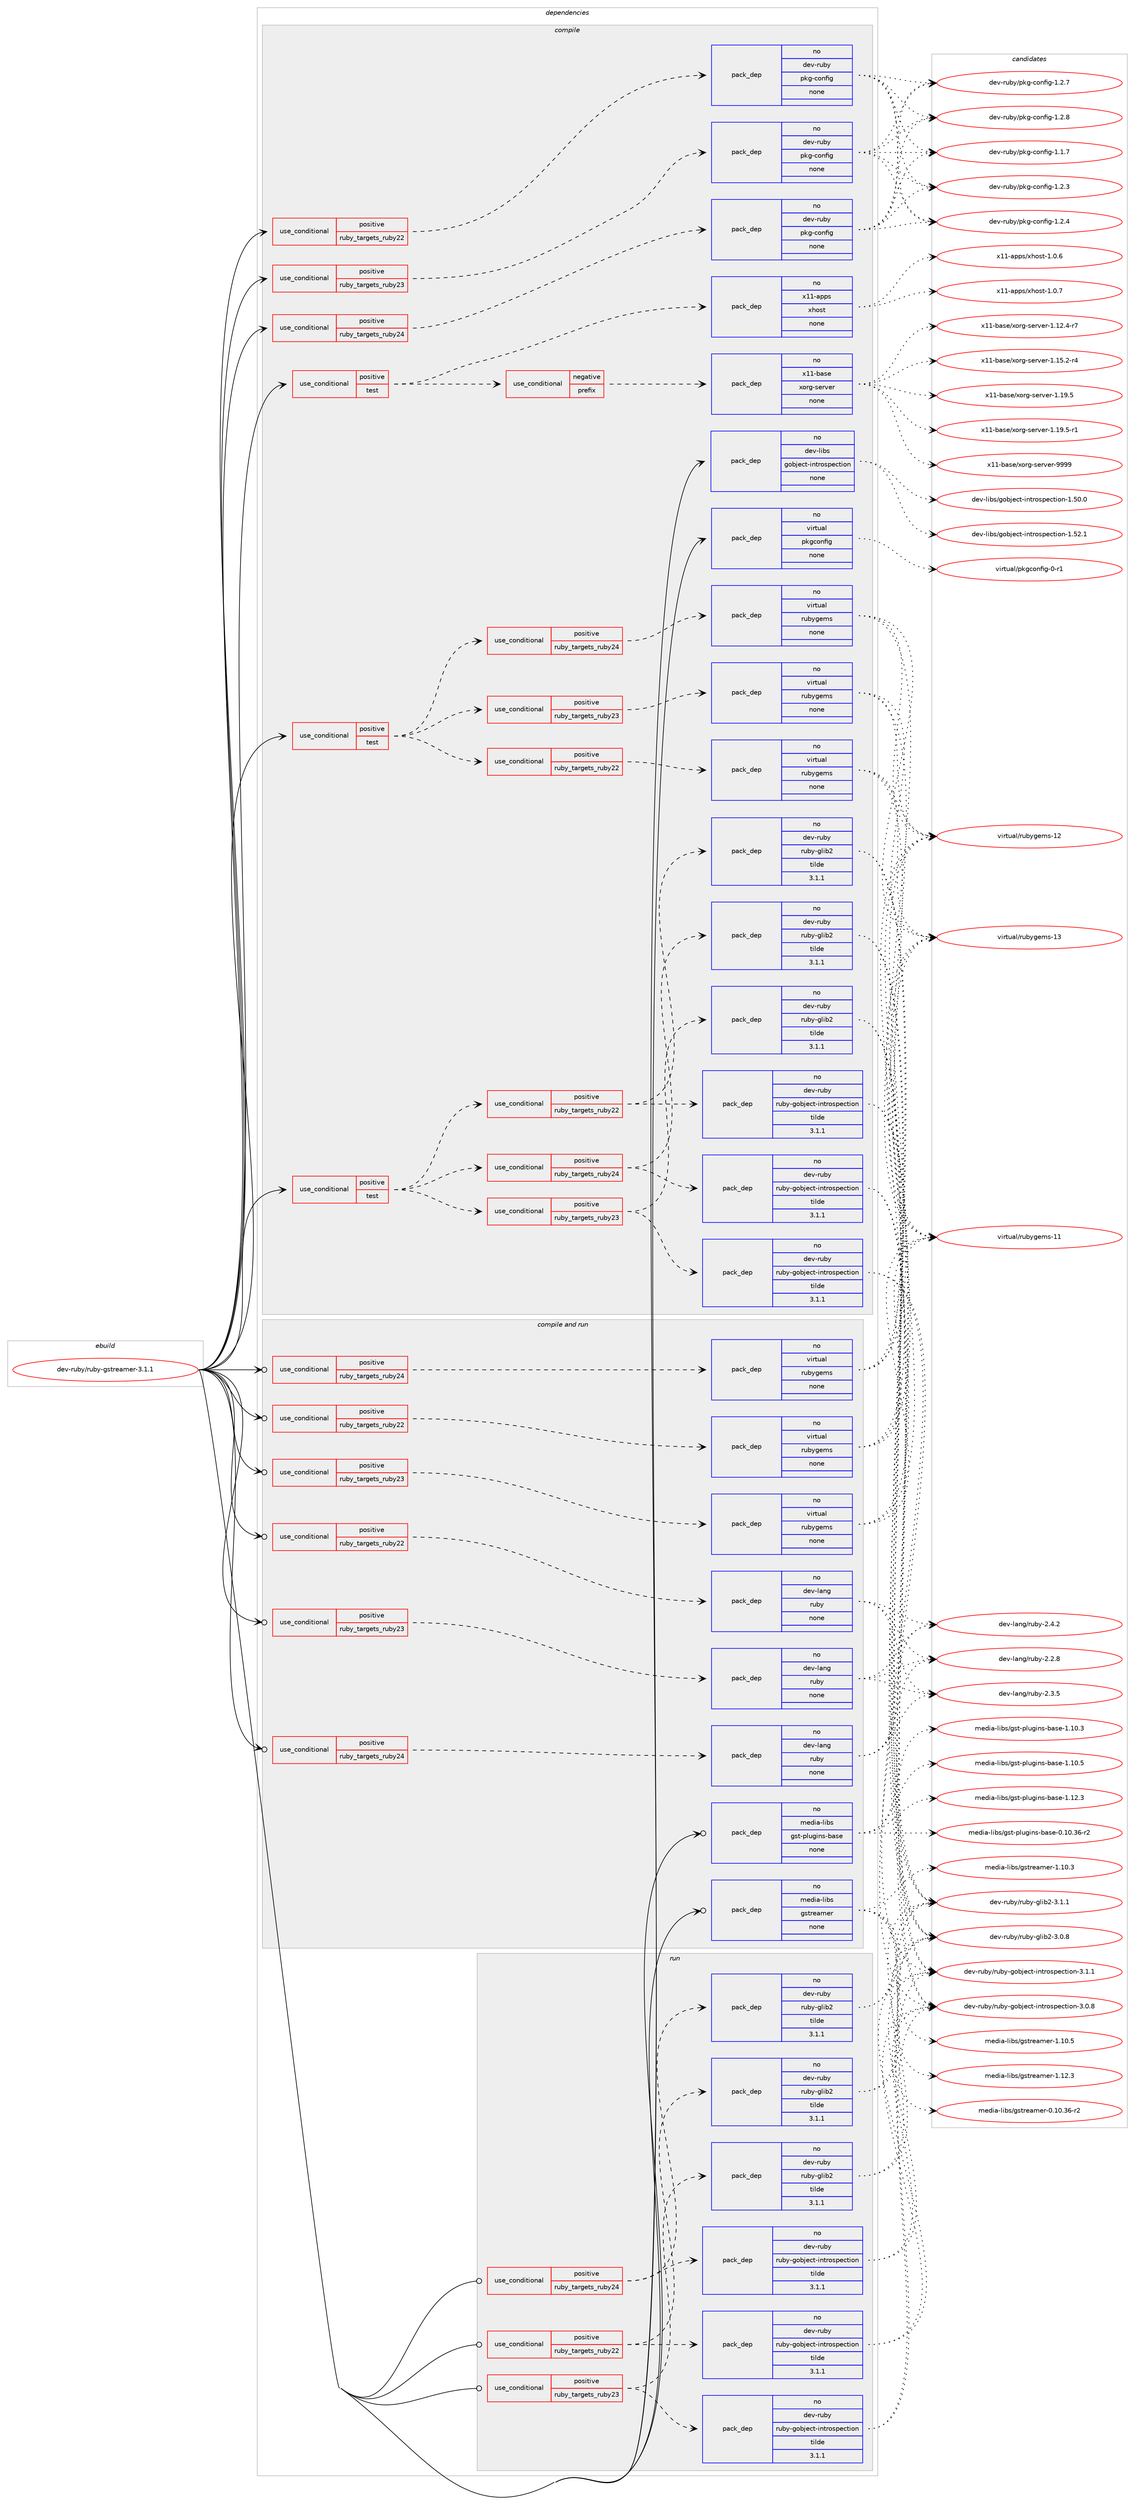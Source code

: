 digraph prolog {

# *************
# Graph options
# *************

newrank=true;
concentrate=true;
compound=true;
graph [rankdir=LR,fontname=Helvetica,fontsize=10,ranksep=1.5];#, ranksep=2.5, nodesep=0.2];
edge  [arrowhead=vee];
node  [fontname=Helvetica,fontsize=10];

# **********
# The ebuild
# **********

subgraph cluster_leftcol {
color=gray;
rank=same;
label=<<i>ebuild</i>>;
id [label="dev-ruby/ruby-gstreamer-3.1.1", color=red, width=4, href="../dev-ruby/ruby-gstreamer-3.1.1.svg"];
}

# ****************
# The dependencies
# ****************

subgraph cluster_midcol {
color=gray;
label=<<i>dependencies</i>>;
subgraph cluster_compile {
fillcolor="#eeeeee";
style=filled;
label=<<i>compile</i>>;
subgraph cond71084 {
dependency266885 [label=<<TABLE BORDER="0" CELLBORDER="1" CELLSPACING="0" CELLPADDING="4"><TR><TD ROWSPAN="3" CELLPADDING="10">use_conditional</TD></TR><TR><TD>positive</TD></TR><TR><TD>ruby_targets_ruby22</TD></TR></TABLE>>, shape=none, color=red];
subgraph pack191687 {
dependency266886 [label=<<TABLE BORDER="0" CELLBORDER="1" CELLSPACING="0" CELLPADDING="4" WIDTH="220"><TR><TD ROWSPAN="6" CELLPADDING="30">pack_dep</TD></TR><TR><TD WIDTH="110">no</TD></TR><TR><TD>dev-ruby</TD></TR><TR><TD>pkg-config</TD></TR><TR><TD>none</TD></TR><TR><TD></TD></TR></TABLE>>, shape=none, color=blue];
}
dependency266885:e -> dependency266886:w [weight=20,style="dashed",arrowhead="vee"];
}
id:e -> dependency266885:w [weight=20,style="solid",arrowhead="vee"];
subgraph cond71085 {
dependency266887 [label=<<TABLE BORDER="0" CELLBORDER="1" CELLSPACING="0" CELLPADDING="4"><TR><TD ROWSPAN="3" CELLPADDING="10">use_conditional</TD></TR><TR><TD>positive</TD></TR><TR><TD>ruby_targets_ruby23</TD></TR></TABLE>>, shape=none, color=red];
subgraph pack191688 {
dependency266888 [label=<<TABLE BORDER="0" CELLBORDER="1" CELLSPACING="0" CELLPADDING="4" WIDTH="220"><TR><TD ROWSPAN="6" CELLPADDING="30">pack_dep</TD></TR><TR><TD WIDTH="110">no</TD></TR><TR><TD>dev-ruby</TD></TR><TR><TD>pkg-config</TD></TR><TR><TD>none</TD></TR><TR><TD></TD></TR></TABLE>>, shape=none, color=blue];
}
dependency266887:e -> dependency266888:w [weight=20,style="dashed",arrowhead="vee"];
}
id:e -> dependency266887:w [weight=20,style="solid",arrowhead="vee"];
subgraph cond71086 {
dependency266889 [label=<<TABLE BORDER="0" CELLBORDER="1" CELLSPACING="0" CELLPADDING="4"><TR><TD ROWSPAN="3" CELLPADDING="10">use_conditional</TD></TR><TR><TD>positive</TD></TR><TR><TD>ruby_targets_ruby24</TD></TR></TABLE>>, shape=none, color=red];
subgraph pack191689 {
dependency266890 [label=<<TABLE BORDER="0" CELLBORDER="1" CELLSPACING="0" CELLPADDING="4" WIDTH="220"><TR><TD ROWSPAN="6" CELLPADDING="30">pack_dep</TD></TR><TR><TD WIDTH="110">no</TD></TR><TR><TD>dev-ruby</TD></TR><TR><TD>pkg-config</TD></TR><TR><TD>none</TD></TR><TR><TD></TD></TR></TABLE>>, shape=none, color=blue];
}
dependency266889:e -> dependency266890:w [weight=20,style="dashed",arrowhead="vee"];
}
id:e -> dependency266889:w [weight=20,style="solid",arrowhead="vee"];
subgraph cond71087 {
dependency266891 [label=<<TABLE BORDER="0" CELLBORDER="1" CELLSPACING="0" CELLPADDING="4"><TR><TD ROWSPAN="3" CELLPADDING="10">use_conditional</TD></TR><TR><TD>positive</TD></TR><TR><TD>test</TD></TR></TABLE>>, shape=none, color=red];
subgraph cond71088 {
dependency266892 [label=<<TABLE BORDER="0" CELLBORDER="1" CELLSPACING="0" CELLPADDING="4"><TR><TD ROWSPAN="3" CELLPADDING="10">use_conditional</TD></TR><TR><TD>negative</TD></TR><TR><TD>prefix</TD></TR></TABLE>>, shape=none, color=red];
subgraph pack191690 {
dependency266893 [label=<<TABLE BORDER="0" CELLBORDER="1" CELLSPACING="0" CELLPADDING="4" WIDTH="220"><TR><TD ROWSPAN="6" CELLPADDING="30">pack_dep</TD></TR><TR><TD WIDTH="110">no</TD></TR><TR><TD>x11-base</TD></TR><TR><TD>xorg-server</TD></TR><TR><TD>none</TD></TR><TR><TD></TD></TR></TABLE>>, shape=none, color=blue];
}
dependency266892:e -> dependency266893:w [weight=20,style="dashed",arrowhead="vee"];
}
dependency266891:e -> dependency266892:w [weight=20,style="dashed",arrowhead="vee"];
subgraph pack191691 {
dependency266894 [label=<<TABLE BORDER="0" CELLBORDER="1" CELLSPACING="0" CELLPADDING="4" WIDTH="220"><TR><TD ROWSPAN="6" CELLPADDING="30">pack_dep</TD></TR><TR><TD WIDTH="110">no</TD></TR><TR><TD>x11-apps</TD></TR><TR><TD>xhost</TD></TR><TR><TD>none</TD></TR><TR><TD></TD></TR></TABLE>>, shape=none, color=blue];
}
dependency266891:e -> dependency266894:w [weight=20,style="dashed",arrowhead="vee"];
}
id:e -> dependency266891:w [weight=20,style="solid",arrowhead="vee"];
subgraph cond71089 {
dependency266895 [label=<<TABLE BORDER="0" CELLBORDER="1" CELLSPACING="0" CELLPADDING="4"><TR><TD ROWSPAN="3" CELLPADDING="10">use_conditional</TD></TR><TR><TD>positive</TD></TR><TR><TD>test</TD></TR></TABLE>>, shape=none, color=red];
subgraph cond71090 {
dependency266896 [label=<<TABLE BORDER="0" CELLBORDER="1" CELLSPACING="0" CELLPADDING="4"><TR><TD ROWSPAN="3" CELLPADDING="10">use_conditional</TD></TR><TR><TD>positive</TD></TR><TR><TD>ruby_targets_ruby22</TD></TR></TABLE>>, shape=none, color=red];
subgraph pack191692 {
dependency266897 [label=<<TABLE BORDER="0" CELLBORDER="1" CELLSPACING="0" CELLPADDING="4" WIDTH="220"><TR><TD ROWSPAN="6" CELLPADDING="30">pack_dep</TD></TR><TR><TD WIDTH="110">no</TD></TR><TR><TD>dev-ruby</TD></TR><TR><TD>ruby-glib2</TD></TR><TR><TD>tilde</TD></TR><TR><TD>3.1.1</TD></TR></TABLE>>, shape=none, color=blue];
}
dependency266896:e -> dependency266897:w [weight=20,style="dashed",arrowhead="vee"];
subgraph pack191693 {
dependency266898 [label=<<TABLE BORDER="0" CELLBORDER="1" CELLSPACING="0" CELLPADDING="4" WIDTH="220"><TR><TD ROWSPAN="6" CELLPADDING="30">pack_dep</TD></TR><TR><TD WIDTH="110">no</TD></TR><TR><TD>dev-ruby</TD></TR><TR><TD>ruby-gobject-introspection</TD></TR><TR><TD>tilde</TD></TR><TR><TD>3.1.1</TD></TR></TABLE>>, shape=none, color=blue];
}
dependency266896:e -> dependency266898:w [weight=20,style="dashed",arrowhead="vee"];
}
dependency266895:e -> dependency266896:w [weight=20,style="dashed",arrowhead="vee"];
subgraph cond71091 {
dependency266899 [label=<<TABLE BORDER="0" CELLBORDER="1" CELLSPACING="0" CELLPADDING="4"><TR><TD ROWSPAN="3" CELLPADDING="10">use_conditional</TD></TR><TR><TD>positive</TD></TR><TR><TD>ruby_targets_ruby23</TD></TR></TABLE>>, shape=none, color=red];
subgraph pack191694 {
dependency266900 [label=<<TABLE BORDER="0" CELLBORDER="1" CELLSPACING="0" CELLPADDING="4" WIDTH="220"><TR><TD ROWSPAN="6" CELLPADDING="30">pack_dep</TD></TR><TR><TD WIDTH="110">no</TD></TR><TR><TD>dev-ruby</TD></TR><TR><TD>ruby-glib2</TD></TR><TR><TD>tilde</TD></TR><TR><TD>3.1.1</TD></TR></TABLE>>, shape=none, color=blue];
}
dependency266899:e -> dependency266900:w [weight=20,style="dashed",arrowhead="vee"];
subgraph pack191695 {
dependency266901 [label=<<TABLE BORDER="0" CELLBORDER="1" CELLSPACING="0" CELLPADDING="4" WIDTH="220"><TR><TD ROWSPAN="6" CELLPADDING="30">pack_dep</TD></TR><TR><TD WIDTH="110">no</TD></TR><TR><TD>dev-ruby</TD></TR><TR><TD>ruby-gobject-introspection</TD></TR><TR><TD>tilde</TD></TR><TR><TD>3.1.1</TD></TR></TABLE>>, shape=none, color=blue];
}
dependency266899:e -> dependency266901:w [weight=20,style="dashed",arrowhead="vee"];
}
dependency266895:e -> dependency266899:w [weight=20,style="dashed",arrowhead="vee"];
subgraph cond71092 {
dependency266902 [label=<<TABLE BORDER="0" CELLBORDER="1" CELLSPACING="0" CELLPADDING="4"><TR><TD ROWSPAN="3" CELLPADDING="10">use_conditional</TD></TR><TR><TD>positive</TD></TR><TR><TD>ruby_targets_ruby24</TD></TR></TABLE>>, shape=none, color=red];
subgraph pack191696 {
dependency266903 [label=<<TABLE BORDER="0" CELLBORDER="1" CELLSPACING="0" CELLPADDING="4" WIDTH="220"><TR><TD ROWSPAN="6" CELLPADDING="30">pack_dep</TD></TR><TR><TD WIDTH="110">no</TD></TR><TR><TD>dev-ruby</TD></TR><TR><TD>ruby-glib2</TD></TR><TR><TD>tilde</TD></TR><TR><TD>3.1.1</TD></TR></TABLE>>, shape=none, color=blue];
}
dependency266902:e -> dependency266903:w [weight=20,style="dashed",arrowhead="vee"];
subgraph pack191697 {
dependency266904 [label=<<TABLE BORDER="0" CELLBORDER="1" CELLSPACING="0" CELLPADDING="4" WIDTH="220"><TR><TD ROWSPAN="6" CELLPADDING="30">pack_dep</TD></TR><TR><TD WIDTH="110">no</TD></TR><TR><TD>dev-ruby</TD></TR><TR><TD>ruby-gobject-introspection</TD></TR><TR><TD>tilde</TD></TR><TR><TD>3.1.1</TD></TR></TABLE>>, shape=none, color=blue];
}
dependency266902:e -> dependency266904:w [weight=20,style="dashed",arrowhead="vee"];
}
dependency266895:e -> dependency266902:w [weight=20,style="dashed",arrowhead="vee"];
}
id:e -> dependency266895:w [weight=20,style="solid",arrowhead="vee"];
subgraph cond71093 {
dependency266905 [label=<<TABLE BORDER="0" CELLBORDER="1" CELLSPACING="0" CELLPADDING="4"><TR><TD ROWSPAN="3" CELLPADDING="10">use_conditional</TD></TR><TR><TD>positive</TD></TR><TR><TD>test</TD></TR></TABLE>>, shape=none, color=red];
subgraph cond71094 {
dependency266906 [label=<<TABLE BORDER="0" CELLBORDER="1" CELLSPACING="0" CELLPADDING="4"><TR><TD ROWSPAN="3" CELLPADDING="10">use_conditional</TD></TR><TR><TD>positive</TD></TR><TR><TD>ruby_targets_ruby22</TD></TR></TABLE>>, shape=none, color=red];
subgraph pack191698 {
dependency266907 [label=<<TABLE BORDER="0" CELLBORDER="1" CELLSPACING="0" CELLPADDING="4" WIDTH="220"><TR><TD ROWSPAN="6" CELLPADDING="30">pack_dep</TD></TR><TR><TD WIDTH="110">no</TD></TR><TR><TD>virtual</TD></TR><TR><TD>rubygems</TD></TR><TR><TD>none</TD></TR><TR><TD></TD></TR></TABLE>>, shape=none, color=blue];
}
dependency266906:e -> dependency266907:w [weight=20,style="dashed",arrowhead="vee"];
}
dependency266905:e -> dependency266906:w [weight=20,style="dashed",arrowhead="vee"];
subgraph cond71095 {
dependency266908 [label=<<TABLE BORDER="0" CELLBORDER="1" CELLSPACING="0" CELLPADDING="4"><TR><TD ROWSPAN="3" CELLPADDING="10">use_conditional</TD></TR><TR><TD>positive</TD></TR><TR><TD>ruby_targets_ruby23</TD></TR></TABLE>>, shape=none, color=red];
subgraph pack191699 {
dependency266909 [label=<<TABLE BORDER="0" CELLBORDER="1" CELLSPACING="0" CELLPADDING="4" WIDTH="220"><TR><TD ROWSPAN="6" CELLPADDING="30">pack_dep</TD></TR><TR><TD WIDTH="110">no</TD></TR><TR><TD>virtual</TD></TR><TR><TD>rubygems</TD></TR><TR><TD>none</TD></TR><TR><TD></TD></TR></TABLE>>, shape=none, color=blue];
}
dependency266908:e -> dependency266909:w [weight=20,style="dashed",arrowhead="vee"];
}
dependency266905:e -> dependency266908:w [weight=20,style="dashed",arrowhead="vee"];
subgraph cond71096 {
dependency266910 [label=<<TABLE BORDER="0" CELLBORDER="1" CELLSPACING="0" CELLPADDING="4"><TR><TD ROWSPAN="3" CELLPADDING="10">use_conditional</TD></TR><TR><TD>positive</TD></TR><TR><TD>ruby_targets_ruby24</TD></TR></TABLE>>, shape=none, color=red];
subgraph pack191700 {
dependency266911 [label=<<TABLE BORDER="0" CELLBORDER="1" CELLSPACING="0" CELLPADDING="4" WIDTH="220"><TR><TD ROWSPAN="6" CELLPADDING="30">pack_dep</TD></TR><TR><TD WIDTH="110">no</TD></TR><TR><TD>virtual</TD></TR><TR><TD>rubygems</TD></TR><TR><TD>none</TD></TR><TR><TD></TD></TR></TABLE>>, shape=none, color=blue];
}
dependency266910:e -> dependency266911:w [weight=20,style="dashed",arrowhead="vee"];
}
dependency266905:e -> dependency266910:w [weight=20,style="dashed",arrowhead="vee"];
}
id:e -> dependency266905:w [weight=20,style="solid",arrowhead="vee"];
subgraph pack191701 {
dependency266912 [label=<<TABLE BORDER="0" CELLBORDER="1" CELLSPACING="0" CELLPADDING="4" WIDTH="220"><TR><TD ROWSPAN="6" CELLPADDING="30">pack_dep</TD></TR><TR><TD WIDTH="110">no</TD></TR><TR><TD>dev-libs</TD></TR><TR><TD>gobject-introspection</TD></TR><TR><TD>none</TD></TR><TR><TD></TD></TR></TABLE>>, shape=none, color=blue];
}
id:e -> dependency266912:w [weight=20,style="solid",arrowhead="vee"];
subgraph pack191702 {
dependency266913 [label=<<TABLE BORDER="0" CELLBORDER="1" CELLSPACING="0" CELLPADDING="4" WIDTH="220"><TR><TD ROWSPAN="6" CELLPADDING="30">pack_dep</TD></TR><TR><TD WIDTH="110">no</TD></TR><TR><TD>virtual</TD></TR><TR><TD>pkgconfig</TD></TR><TR><TD>none</TD></TR><TR><TD></TD></TR></TABLE>>, shape=none, color=blue];
}
id:e -> dependency266913:w [weight=20,style="solid",arrowhead="vee"];
}
subgraph cluster_compileandrun {
fillcolor="#eeeeee";
style=filled;
label=<<i>compile and run</i>>;
subgraph cond71097 {
dependency266914 [label=<<TABLE BORDER="0" CELLBORDER="1" CELLSPACING="0" CELLPADDING="4"><TR><TD ROWSPAN="3" CELLPADDING="10">use_conditional</TD></TR><TR><TD>positive</TD></TR><TR><TD>ruby_targets_ruby22</TD></TR></TABLE>>, shape=none, color=red];
subgraph pack191703 {
dependency266915 [label=<<TABLE BORDER="0" CELLBORDER="1" CELLSPACING="0" CELLPADDING="4" WIDTH="220"><TR><TD ROWSPAN="6" CELLPADDING="30">pack_dep</TD></TR><TR><TD WIDTH="110">no</TD></TR><TR><TD>dev-lang</TD></TR><TR><TD>ruby</TD></TR><TR><TD>none</TD></TR><TR><TD></TD></TR></TABLE>>, shape=none, color=blue];
}
dependency266914:e -> dependency266915:w [weight=20,style="dashed",arrowhead="vee"];
}
id:e -> dependency266914:w [weight=20,style="solid",arrowhead="odotvee"];
subgraph cond71098 {
dependency266916 [label=<<TABLE BORDER="0" CELLBORDER="1" CELLSPACING="0" CELLPADDING="4"><TR><TD ROWSPAN="3" CELLPADDING="10">use_conditional</TD></TR><TR><TD>positive</TD></TR><TR><TD>ruby_targets_ruby22</TD></TR></TABLE>>, shape=none, color=red];
subgraph pack191704 {
dependency266917 [label=<<TABLE BORDER="0" CELLBORDER="1" CELLSPACING="0" CELLPADDING="4" WIDTH="220"><TR><TD ROWSPAN="6" CELLPADDING="30">pack_dep</TD></TR><TR><TD WIDTH="110">no</TD></TR><TR><TD>virtual</TD></TR><TR><TD>rubygems</TD></TR><TR><TD>none</TD></TR><TR><TD></TD></TR></TABLE>>, shape=none, color=blue];
}
dependency266916:e -> dependency266917:w [weight=20,style="dashed",arrowhead="vee"];
}
id:e -> dependency266916:w [weight=20,style="solid",arrowhead="odotvee"];
subgraph cond71099 {
dependency266918 [label=<<TABLE BORDER="0" CELLBORDER="1" CELLSPACING="0" CELLPADDING="4"><TR><TD ROWSPAN="3" CELLPADDING="10">use_conditional</TD></TR><TR><TD>positive</TD></TR><TR><TD>ruby_targets_ruby23</TD></TR></TABLE>>, shape=none, color=red];
subgraph pack191705 {
dependency266919 [label=<<TABLE BORDER="0" CELLBORDER="1" CELLSPACING="0" CELLPADDING="4" WIDTH="220"><TR><TD ROWSPAN="6" CELLPADDING="30">pack_dep</TD></TR><TR><TD WIDTH="110">no</TD></TR><TR><TD>dev-lang</TD></TR><TR><TD>ruby</TD></TR><TR><TD>none</TD></TR><TR><TD></TD></TR></TABLE>>, shape=none, color=blue];
}
dependency266918:e -> dependency266919:w [weight=20,style="dashed",arrowhead="vee"];
}
id:e -> dependency266918:w [weight=20,style="solid",arrowhead="odotvee"];
subgraph cond71100 {
dependency266920 [label=<<TABLE BORDER="0" CELLBORDER="1" CELLSPACING="0" CELLPADDING="4"><TR><TD ROWSPAN="3" CELLPADDING="10">use_conditional</TD></TR><TR><TD>positive</TD></TR><TR><TD>ruby_targets_ruby23</TD></TR></TABLE>>, shape=none, color=red];
subgraph pack191706 {
dependency266921 [label=<<TABLE BORDER="0" CELLBORDER="1" CELLSPACING="0" CELLPADDING="4" WIDTH="220"><TR><TD ROWSPAN="6" CELLPADDING="30">pack_dep</TD></TR><TR><TD WIDTH="110">no</TD></TR><TR><TD>virtual</TD></TR><TR><TD>rubygems</TD></TR><TR><TD>none</TD></TR><TR><TD></TD></TR></TABLE>>, shape=none, color=blue];
}
dependency266920:e -> dependency266921:w [weight=20,style="dashed",arrowhead="vee"];
}
id:e -> dependency266920:w [weight=20,style="solid",arrowhead="odotvee"];
subgraph cond71101 {
dependency266922 [label=<<TABLE BORDER="0" CELLBORDER="1" CELLSPACING="0" CELLPADDING="4"><TR><TD ROWSPAN="3" CELLPADDING="10">use_conditional</TD></TR><TR><TD>positive</TD></TR><TR><TD>ruby_targets_ruby24</TD></TR></TABLE>>, shape=none, color=red];
subgraph pack191707 {
dependency266923 [label=<<TABLE BORDER="0" CELLBORDER="1" CELLSPACING="0" CELLPADDING="4" WIDTH="220"><TR><TD ROWSPAN="6" CELLPADDING="30">pack_dep</TD></TR><TR><TD WIDTH="110">no</TD></TR><TR><TD>dev-lang</TD></TR><TR><TD>ruby</TD></TR><TR><TD>none</TD></TR><TR><TD></TD></TR></TABLE>>, shape=none, color=blue];
}
dependency266922:e -> dependency266923:w [weight=20,style="dashed",arrowhead="vee"];
}
id:e -> dependency266922:w [weight=20,style="solid",arrowhead="odotvee"];
subgraph cond71102 {
dependency266924 [label=<<TABLE BORDER="0" CELLBORDER="1" CELLSPACING="0" CELLPADDING="4"><TR><TD ROWSPAN="3" CELLPADDING="10">use_conditional</TD></TR><TR><TD>positive</TD></TR><TR><TD>ruby_targets_ruby24</TD></TR></TABLE>>, shape=none, color=red];
subgraph pack191708 {
dependency266925 [label=<<TABLE BORDER="0" CELLBORDER="1" CELLSPACING="0" CELLPADDING="4" WIDTH="220"><TR><TD ROWSPAN="6" CELLPADDING="30">pack_dep</TD></TR><TR><TD WIDTH="110">no</TD></TR><TR><TD>virtual</TD></TR><TR><TD>rubygems</TD></TR><TR><TD>none</TD></TR><TR><TD></TD></TR></TABLE>>, shape=none, color=blue];
}
dependency266924:e -> dependency266925:w [weight=20,style="dashed",arrowhead="vee"];
}
id:e -> dependency266924:w [weight=20,style="solid",arrowhead="odotvee"];
subgraph pack191709 {
dependency266926 [label=<<TABLE BORDER="0" CELLBORDER="1" CELLSPACING="0" CELLPADDING="4" WIDTH="220"><TR><TD ROWSPAN="6" CELLPADDING="30">pack_dep</TD></TR><TR><TD WIDTH="110">no</TD></TR><TR><TD>media-libs</TD></TR><TR><TD>gst-plugins-base</TD></TR><TR><TD>none</TD></TR><TR><TD></TD></TR></TABLE>>, shape=none, color=blue];
}
id:e -> dependency266926:w [weight=20,style="solid",arrowhead="odotvee"];
subgraph pack191710 {
dependency266927 [label=<<TABLE BORDER="0" CELLBORDER="1" CELLSPACING="0" CELLPADDING="4" WIDTH="220"><TR><TD ROWSPAN="6" CELLPADDING="30">pack_dep</TD></TR><TR><TD WIDTH="110">no</TD></TR><TR><TD>media-libs</TD></TR><TR><TD>gstreamer</TD></TR><TR><TD>none</TD></TR><TR><TD></TD></TR></TABLE>>, shape=none, color=blue];
}
id:e -> dependency266927:w [weight=20,style="solid",arrowhead="odotvee"];
}
subgraph cluster_run {
fillcolor="#eeeeee";
style=filled;
label=<<i>run</i>>;
subgraph cond71103 {
dependency266928 [label=<<TABLE BORDER="0" CELLBORDER="1" CELLSPACING="0" CELLPADDING="4"><TR><TD ROWSPAN="3" CELLPADDING="10">use_conditional</TD></TR><TR><TD>positive</TD></TR><TR><TD>ruby_targets_ruby22</TD></TR></TABLE>>, shape=none, color=red];
subgraph pack191711 {
dependency266929 [label=<<TABLE BORDER="0" CELLBORDER="1" CELLSPACING="0" CELLPADDING="4" WIDTH="220"><TR><TD ROWSPAN="6" CELLPADDING="30">pack_dep</TD></TR><TR><TD WIDTH="110">no</TD></TR><TR><TD>dev-ruby</TD></TR><TR><TD>ruby-glib2</TD></TR><TR><TD>tilde</TD></TR><TR><TD>3.1.1</TD></TR></TABLE>>, shape=none, color=blue];
}
dependency266928:e -> dependency266929:w [weight=20,style="dashed",arrowhead="vee"];
subgraph pack191712 {
dependency266930 [label=<<TABLE BORDER="0" CELLBORDER="1" CELLSPACING="0" CELLPADDING="4" WIDTH="220"><TR><TD ROWSPAN="6" CELLPADDING="30">pack_dep</TD></TR><TR><TD WIDTH="110">no</TD></TR><TR><TD>dev-ruby</TD></TR><TR><TD>ruby-gobject-introspection</TD></TR><TR><TD>tilde</TD></TR><TR><TD>3.1.1</TD></TR></TABLE>>, shape=none, color=blue];
}
dependency266928:e -> dependency266930:w [weight=20,style="dashed",arrowhead="vee"];
}
id:e -> dependency266928:w [weight=20,style="solid",arrowhead="odot"];
subgraph cond71104 {
dependency266931 [label=<<TABLE BORDER="0" CELLBORDER="1" CELLSPACING="0" CELLPADDING="4"><TR><TD ROWSPAN="3" CELLPADDING="10">use_conditional</TD></TR><TR><TD>positive</TD></TR><TR><TD>ruby_targets_ruby23</TD></TR></TABLE>>, shape=none, color=red];
subgraph pack191713 {
dependency266932 [label=<<TABLE BORDER="0" CELLBORDER="1" CELLSPACING="0" CELLPADDING="4" WIDTH="220"><TR><TD ROWSPAN="6" CELLPADDING="30">pack_dep</TD></TR><TR><TD WIDTH="110">no</TD></TR><TR><TD>dev-ruby</TD></TR><TR><TD>ruby-glib2</TD></TR><TR><TD>tilde</TD></TR><TR><TD>3.1.1</TD></TR></TABLE>>, shape=none, color=blue];
}
dependency266931:e -> dependency266932:w [weight=20,style="dashed",arrowhead="vee"];
subgraph pack191714 {
dependency266933 [label=<<TABLE BORDER="0" CELLBORDER="1" CELLSPACING="0" CELLPADDING="4" WIDTH="220"><TR><TD ROWSPAN="6" CELLPADDING="30">pack_dep</TD></TR><TR><TD WIDTH="110">no</TD></TR><TR><TD>dev-ruby</TD></TR><TR><TD>ruby-gobject-introspection</TD></TR><TR><TD>tilde</TD></TR><TR><TD>3.1.1</TD></TR></TABLE>>, shape=none, color=blue];
}
dependency266931:e -> dependency266933:w [weight=20,style="dashed",arrowhead="vee"];
}
id:e -> dependency266931:w [weight=20,style="solid",arrowhead="odot"];
subgraph cond71105 {
dependency266934 [label=<<TABLE BORDER="0" CELLBORDER="1" CELLSPACING="0" CELLPADDING="4"><TR><TD ROWSPAN="3" CELLPADDING="10">use_conditional</TD></TR><TR><TD>positive</TD></TR><TR><TD>ruby_targets_ruby24</TD></TR></TABLE>>, shape=none, color=red];
subgraph pack191715 {
dependency266935 [label=<<TABLE BORDER="0" CELLBORDER="1" CELLSPACING="0" CELLPADDING="4" WIDTH="220"><TR><TD ROWSPAN="6" CELLPADDING="30">pack_dep</TD></TR><TR><TD WIDTH="110">no</TD></TR><TR><TD>dev-ruby</TD></TR><TR><TD>ruby-glib2</TD></TR><TR><TD>tilde</TD></TR><TR><TD>3.1.1</TD></TR></TABLE>>, shape=none, color=blue];
}
dependency266934:e -> dependency266935:w [weight=20,style="dashed",arrowhead="vee"];
subgraph pack191716 {
dependency266936 [label=<<TABLE BORDER="0" CELLBORDER="1" CELLSPACING="0" CELLPADDING="4" WIDTH="220"><TR><TD ROWSPAN="6" CELLPADDING="30">pack_dep</TD></TR><TR><TD WIDTH="110">no</TD></TR><TR><TD>dev-ruby</TD></TR><TR><TD>ruby-gobject-introspection</TD></TR><TR><TD>tilde</TD></TR><TR><TD>3.1.1</TD></TR></TABLE>>, shape=none, color=blue];
}
dependency266934:e -> dependency266936:w [weight=20,style="dashed",arrowhead="vee"];
}
id:e -> dependency266934:w [weight=20,style="solid",arrowhead="odot"];
}
}

# **************
# The candidates
# **************

subgraph cluster_choices {
rank=same;
color=gray;
label=<<i>candidates</i>>;

subgraph choice191687 {
color=black;
nodesep=1;
choice1001011184511411798121471121071034599111110102105103454946494655 [label="dev-ruby/pkg-config-1.1.7", color=red, width=4,href="../dev-ruby/pkg-config-1.1.7.svg"];
choice1001011184511411798121471121071034599111110102105103454946504651 [label="dev-ruby/pkg-config-1.2.3", color=red, width=4,href="../dev-ruby/pkg-config-1.2.3.svg"];
choice1001011184511411798121471121071034599111110102105103454946504652 [label="dev-ruby/pkg-config-1.2.4", color=red, width=4,href="../dev-ruby/pkg-config-1.2.4.svg"];
choice1001011184511411798121471121071034599111110102105103454946504655 [label="dev-ruby/pkg-config-1.2.7", color=red, width=4,href="../dev-ruby/pkg-config-1.2.7.svg"];
choice1001011184511411798121471121071034599111110102105103454946504656 [label="dev-ruby/pkg-config-1.2.8", color=red, width=4,href="../dev-ruby/pkg-config-1.2.8.svg"];
dependency266886:e -> choice1001011184511411798121471121071034599111110102105103454946494655:w [style=dotted,weight="100"];
dependency266886:e -> choice1001011184511411798121471121071034599111110102105103454946504651:w [style=dotted,weight="100"];
dependency266886:e -> choice1001011184511411798121471121071034599111110102105103454946504652:w [style=dotted,weight="100"];
dependency266886:e -> choice1001011184511411798121471121071034599111110102105103454946504655:w [style=dotted,weight="100"];
dependency266886:e -> choice1001011184511411798121471121071034599111110102105103454946504656:w [style=dotted,weight="100"];
}
subgraph choice191688 {
color=black;
nodesep=1;
choice1001011184511411798121471121071034599111110102105103454946494655 [label="dev-ruby/pkg-config-1.1.7", color=red, width=4,href="../dev-ruby/pkg-config-1.1.7.svg"];
choice1001011184511411798121471121071034599111110102105103454946504651 [label="dev-ruby/pkg-config-1.2.3", color=red, width=4,href="../dev-ruby/pkg-config-1.2.3.svg"];
choice1001011184511411798121471121071034599111110102105103454946504652 [label="dev-ruby/pkg-config-1.2.4", color=red, width=4,href="../dev-ruby/pkg-config-1.2.4.svg"];
choice1001011184511411798121471121071034599111110102105103454946504655 [label="dev-ruby/pkg-config-1.2.7", color=red, width=4,href="../dev-ruby/pkg-config-1.2.7.svg"];
choice1001011184511411798121471121071034599111110102105103454946504656 [label="dev-ruby/pkg-config-1.2.8", color=red, width=4,href="../dev-ruby/pkg-config-1.2.8.svg"];
dependency266888:e -> choice1001011184511411798121471121071034599111110102105103454946494655:w [style=dotted,weight="100"];
dependency266888:e -> choice1001011184511411798121471121071034599111110102105103454946504651:w [style=dotted,weight="100"];
dependency266888:e -> choice1001011184511411798121471121071034599111110102105103454946504652:w [style=dotted,weight="100"];
dependency266888:e -> choice1001011184511411798121471121071034599111110102105103454946504655:w [style=dotted,weight="100"];
dependency266888:e -> choice1001011184511411798121471121071034599111110102105103454946504656:w [style=dotted,weight="100"];
}
subgraph choice191689 {
color=black;
nodesep=1;
choice1001011184511411798121471121071034599111110102105103454946494655 [label="dev-ruby/pkg-config-1.1.7", color=red, width=4,href="../dev-ruby/pkg-config-1.1.7.svg"];
choice1001011184511411798121471121071034599111110102105103454946504651 [label="dev-ruby/pkg-config-1.2.3", color=red, width=4,href="../dev-ruby/pkg-config-1.2.3.svg"];
choice1001011184511411798121471121071034599111110102105103454946504652 [label="dev-ruby/pkg-config-1.2.4", color=red, width=4,href="../dev-ruby/pkg-config-1.2.4.svg"];
choice1001011184511411798121471121071034599111110102105103454946504655 [label="dev-ruby/pkg-config-1.2.7", color=red, width=4,href="../dev-ruby/pkg-config-1.2.7.svg"];
choice1001011184511411798121471121071034599111110102105103454946504656 [label="dev-ruby/pkg-config-1.2.8", color=red, width=4,href="../dev-ruby/pkg-config-1.2.8.svg"];
dependency266890:e -> choice1001011184511411798121471121071034599111110102105103454946494655:w [style=dotted,weight="100"];
dependency266890:e -> choice1001011184511411798121471121071034599111110102105103454946504651:w [style=dotted,weight="100"];
dependency266890:e -> choice1001011184511411798121471121071034599111110102105103454946504652:w [style=dotted,weight="100"];
dependency266890:e -> choice1001011184511411798121471121071034599111110102105103454946504655:w [style=dotted,weight="100"];
dependency266890:e -> choice1001011184511411798121471121071034599111110102105103454946504656:w [style=dotted,weight="100"];
}
subgraph choice191690 {
color=black;
nodesep=1;
choice12049494598971151014712011111410345115101114118101114454946495046524511455 [label="x11-base/xorg-server-1.12.4-r7", color=red, width=4,href="../x11-base/xorg-server-1.12.4-r7.svg"];
choice12049494598971151014712011111410345115101114118101114454946495346504511452 [label="x11-base/xorg-server-1.15.2-r4", color=red, width=4,href="../x11-base/xorg-server-1.15.2-r4.svg"];
choice1204949459897115101471201111141034511510111411810111445494649574653 [label="x11-base/xorg-server-1.19.5", color=red, width=4,href="../x11-base/xorg-server-1.19.5.svg"];
choice12049494598971151014712011111410345115101114118101114454946495746534511449 [label="x11-base/xorg-server-1.19.5-r1", color=red, width=4,href="../x11-base/xorg-server-1.19.5-r1.svg"];
choice120494945989711510147120111114103451151011141181011144557575757 [label="x11-base/xorg-server-9999", color=red, width=4,href="../x11-base/xorg-server-9999.svg"];
dependency266893:e -> choice12049494598971151014712011111410345115101114118101114454946495046524511455:w [style=dotted,weight="100"];
dependency266893:e -> choice12049494598971151014712011111410345115101114118101114454946495346504511452:w [style=dotted,weight="100"];
dependency266893:e -> choice1204949459897115101471201111141034511510111411810111445494649574653:w [style=dotted,weight="100"];
dependency266893:e -> choice12049494598971151014712011111410345115101114118101114454946495746534511449:w [style=dotted,weight="100"];
dependency266893:e -> choice120494945989711510147120111114103451151011141181011144557575757:w [style=dotted,weight="100"];
}
subgraph choice191691 {
color=black;
nodesep=1;
choice1204949459711211211547120104111115116454946484654 [label="x11-apps/xhost-1.0.6", color=red, width=4,href="../x11-apps/xhost-1.0.6.svg"];
choice1204949459711211211547120104111115116454946484655 [label="x11-apps/xhost-1.0.7", color=red, width=4,href="../x11-apps/xhost-1.0.7.svg"];
dependency266894:e -> choice1204949459711211211547120104111115116454946484654:w [style=dotted,weight="100"];
dependency266894:e -> choice1204949459711211211547120104111115116454946484655:w [style=dotted,weight="100"];
}
subgraph choice191692 {
color=black;
nodesep=1;
choice10010111845114117981214711411798121451031081059850455146484656 [label="dev-ruby/ruby-glib2-3.0.8", color=red, width=4,href="../dev-ruby/ruby-glib2-3.0.8.svg"];
choice10010111845114117981214711411798121451031081059850455146494649 [label="dev-ruby/ruby-glib2-3.1.1", color=red, width=4,href="../dev-ruby/ruby-glib2-3.1.1.svg"];
dependency266897:e -> choice10010111845114117981214711411798121451031081059850455146484656:w [style=dotted,weight="100"];
dependency266897:e -> choice10010111845114117981214711411798121451031081059850455146494649:w [style=dotted,weight="100"];
}
subgraph choice191693 {
color=black;
nodesep=1;
choice100101118451141179812147114117981214510311198106101991164510511011611411111511210199116105111110455146484656 [label="dev-ruby/ruby-gobject-introspection-3.0.8", color=red, width=4,href="../dev-ruby/ruby-gobject-introspection-3.0.8.svg"];
choice100101118451141179812147114117981214510311198106101991164510511011611411111511210199116105111110455146494649 [label="dev-ruby/ruby-gobject-introspection-3.1.1", color=red, width=4,href="../dev-ruby/ruby-gobject-introspection-3.1.1.svg"];
dependency266898:e -> choice100101118451141179812147114117981214510311198106101991164510511011611411111511210199116105111110455146484656:w [style=dotted,weight="100"];
dependency266898:e -> choice100101118451141179812147114117981214510311198106101991164510511011611411111511210199116105111110455146494649:w [style=dotted,weight="100"];
}
subgraph choice191694 {
color=black;
nodesep=1;
choice10010111845114117981214711411798121451031081059850455146484656 [label="dev-ruby/ruby-glib2-3.0.8", color=red, width=4,href="../dev-ruby/ruby-glib2-3.0.8.svg"];
choice10010111845114117981214711411798121451031081059850455146494649 [label="dev-ruby/ruby-glib2-3.1.1", color=red, width=4,href="../dev-ruby/ruby-glib2-3.1.1.svg"];
dependency266900:e -> choice10010111845114117981214711411798121451031081059850455146484656:w [style=dotted,weight="100"];
dependency266900:e -> choice10010111845114117981214711411798121451031081059850455146494649:w [style=dotted,weight="100"];
}
subgraph choice191695 {
color=black;
nodesep=1;
choice100101118451141179812147114117981214510311198106101991164510511011611411111511210199116105111110455146484656 [label="dev-ruby/ruby-gobject-introspection-3.0.8", color=red, width=4,href="../dev-ruby/ruby-gobject-introspection-3.0.8.svg"];
choice100101118451141179812147114117981214510311198106101991164510511011611411111511210199116105111110455146494649 [label="dev-ruby/ruby-gobject-introspection-3.1.1", color=red, width=4,href="../dev-ruby/ruby-gobject-introspection-3.1.1.svg"];
dependency266901:e -> choice100101118451141179812147114117981214510311198106101991164510511011611411111511210199116105111110455146484656:w [style=dotted,weight="100"];
dependency266901:e -> choice100101118451141179812147114117981214510311198106101991164510511011611411111511210199116105111110455146494649:w [style=dotted,weight="100"];
}
subgraph choice191696 {
color=black;
nodesep=1;
choice10010111845114117981214711411798121451031081059850455146484656 [label="dev-ruby/ruby-glib2-3.0.8", color=red, width=4,href="../dev-ruby/ruby-glib2-3.0.8.svg"];
choice10010111845114117981214711411798121451031081059850455146494649 [label="dev-ruby/ruby-glib2-3.1.1", color=red, width=4,href="../dev-ruby/ruby-glib2-3.1.1.svg"];
dependency266903:e -> choice10010111845114117981214711411798121451031081059850455146484656:w [style=dotted,weight="100"];
dependency266903:e -> choice10010111845114117981214711411798121451031081059850455146494649:w [style=dotted,weight="100"];
}
subgraph choice191697 {
color=black;
nodesep=1;
choice100101118451141179812147114117981214510311198106101991164510511011611411111511210199116105111110455146484656 [label="dev-ruby/ruby-gobject-introspection-3.0.8", color=red, width=4,href="../dev-ruby/ruby-gobject-introspection-3.0.8.svg"];
choice100101118451141179812147114117981214510311198106101991164510511011611411111511210199116105111110455146494649 [label="dev-ruby/ruby-gobject-introspection-3.1.1", color=red, width=4,href="../dev-ruby/ruby-gobject-introspection-3.1.1.svg"];
dependency266904:e -> choice100101118451141179812147114117981214510311198106101991164510511011611411111511210199116105111110455146484656:w [style=dotted,weight="100"];
dependency266904:e -> choice100101118451141179812147114117981214510311198106101991164510511011611411111511210199116105111110455146494649:w [style=dotted,weight="100"];
}
subgraph choice191698 {
color=black;
nodesep=1;
choice118105114116117971084711411798121103101109115454949 [label="virtual/rubygems-11", color=red, width=4,href="../virtual/rubygems-11.svg"];
choice118105114116117971084711411798121103101109115454950 [label="virtual/rubygems-12", color=red, width=4,href="../virtual/rubygems-12.svg"];
choice118105114116117971084711411798121103101109115454951 [label="virtual/rubygems-13", color=red, width=4,href="../virtual/rubygems-13.svg"];
dependency266907:e -> choice118105114116117971084711411798121103101109115454949:w [style=dotted,weight="100"];
dependency266907:e -> choice118105114116117971084711411798121103101109115454950:w [style=dotted,weight="100"];
dependency266907:e -> choice118105114116117971084711411798121103101109115454951:w [style=dotted,weight="100"];
}
subgraph choice191699 {
color=black;
nodesep=1;
choice118105114116117971084711411798121103101109115454949 [label="virtual/rubygems-11", color=red, width=4,href="../virtual/rubygems-11.svg"];
choice118105114116117971084711411798121103101109115454950 [label="virtual/rubygems-12", color=red, width=4,href="../virtual/rubygems-12.svg"];
choice118105114116117971084711411798121103101109115454951 [label="virtual/rubygems-13", color=red, width=4,href="../virtual/rubygems-13.svg"];
dependency266909:e -> choice118105114116117971084711411798121103101109115454949:w [style=dotted,weight="100"];
dependency266909:e -> choice118105114116117971084711411798121103101109115454950:w [style=dotted,weight="100"];
dependency266909:e -> choice118105114116117971084711411798121103101109115454951:w [style=dotted,weight="100"];
}
subgraph choice191700 {
color=black;
nodesep=1;
choice118105114116117971084711411798121103101109115454949 [label="virtual/rubygems-11", color=red, width=4,href="../virtual/rubygems-11.svg"];
choice118105114116117971084711411798121103101109115454950 [label="virtual/rubygems-12", color=red, width=4,href="../virtual/rubygems-12.svg"];
choice118105114116117971084711411798121103101109115454951 [label="virtual/rubygems-13", color=red, width=4,href="../virtual/rubygems-13.svg"];
dependency266911:e -> choice118105114116117971084711411798121103101109115454949:w [style=dotted,weight="100"];
dependency266911:e -> choice118105114116117971084711411798121103101109115454950:w [style=dotted,weight="100"];
dependency266911:e -> choice118105114116117971084711411798121103101109115454951:w [style=dotted,weight="100"];
}
subgraph choice191701 {
color=black;
nodesep=1;
choice1001011184510810598115471031119810610199116451051101161141111151121019911610511111045494653484648 [label="dev-libs/gobject-introspection-1.50.0", color=red, width=4,href="../dev-libs/gobject-introspection-1.50.0.svg"];
choice1001011184510810598115471031119810610199116451051101161141111151121019911610511111045494653504649 [label="dev-libs/gobject-introspection-1.52.1", color=red, width=4,href="../dev-libs/gobject-introspection-1.52.1.svg"];
dependency266912:e -> choice1001011184510810598115471031119810610199116451051101161141111151121019911610511111045494653484648:w [style=dotted,weight="100"];
dependency266912:e -> choice1001011184510810598115471031119810610199116451051101161141111151121019911610511111045494653504649:w [style=dotted,weight="100"];
}
subgraph choice191702 {
color=black;
nodesep=1;
choice11810511411611797108471121071039911111010210510345484511449 [label="virtual/pkgconfig-0-r1", color=red, width=4,href="../virtual/pkgconfig-0-r1.svg"];
dependency266913:e -> choice11810511411611797108471121071039911111010210510345484511449:w [style=dotted,weight="100"];
}
subgraph choice191703 {
color=black;
nodesep=1;
choice10010111845108971101034711411798121455046504656 [label="dev-lang/ruby-2.2.8", color=red, width=4,href="../dev-lang/ruby-2.2.8.svg"];
choice10010111845108971101034711411798121455046514653 [label="dev-lang/ruby-2.3.5", color=red, width=4,href="../dev-lang/ruby-2.3.5.svg"];
choice10010111845108971101034711411798121455046524650 [label="dev-lang/ruby-2.4.2", color=red, width=4,href="../dev-lang/ruby-2.4.2.svg"];
dependency266915:e -> choice10010111845108971101034711411798121455046504656:w [style=dotted,weight="100"];
dependency266915:e -> choice10010111845108971101034711411798121455046514653:w [style=dotted,weight="100"];
dependency266915:e -> choice10010111845108971101034711411798121455046524650:w [style=dotted,weight="100"];
}
subgraph choice191704 {
color=black;
nodesep=1;
choice118105114116117971084711411798121103101109115454949 [label="virtual/rubygems-11", color=red, width=4,href="../virtual/rubygems-11.svg"];
choice118105114116117971084711411798121103101109115454950 [label="virtual/rubygems-12", color=red, width=4,href="../virtual/rubygems-12.svg"];
choice118105114116117971084711411798121103101109115454951 [label="virtual/rubygems-13", color=red, width=4,href="../virtual/rubygems-13.svg"];
dependency266917:e -> choice118105114116117971084711411798121103101109115454949:w [style=dotted,weight="100"];
dependency266917:e -> choice118105114116117971084711411798121103101109115454950:w [style=dotted,weight="100"];
dependency266917:e -> choice118105114116117971084711411798121103101109115454951:w [style=dotted,weight="100"];
}
subgraph choice191705 {
color=black;
nodesep=1;
choice10010111845108971101034711411798121455046504656 [label="dev-lang/ruby-2.2.8", color=red, width=4,href="../dev-lang/ruby-2.2.8.svg"];
choice10010111845108971101034711411798121455046514653 [label="dev-lang/ruby-2.3.5", color=red, width=4,href="../dev-lang/ruby-2.3.5.svg"];
choice10010111845108971101034711411798121455046524650 [label="dev-lang/ruby-2.4.2", color=red, width=4,href="../dev-lang/ruby-2.4.2.svg"];
dependency266919:e -> choice10010111845108971101034711411798121455046504656:w [style=dotted,weight="100"];
dependency266919:e -> choice10010111845108971101034711411798121455046514653:w [style=dotted,weight="100"];
dependency266919:e -> choice10010111845108971101034711411798121455046524650:w [style=dotted,weight="100"];
}
subgraph choice191706 {
color=black;
nodesep=1;
choice118105114116117971084711411798121103101109115454949 [label="virtual/rubygems-11", color=red, width=4,href="../virtual/rubygems-11.svg"];
choice118105114116117971084711411798121103101109115454950 [label="virtual/rubygems-12", color=red, width=4,href="../virtual/rubygems-12.svg"];
choice118105114116117971084711411798121103101109115454951 [label="virtual/rubygems-13", color=red, width=4,href="../virtual/rubygems-13.svg"];
dependency266921:e -> choice118105114116117971084711411798121103101109115454949:w [style=dotted,weight="100"];
dependency266921:e -> choice118105114116117971084711411798121103101109115454950:w [style=dotted,weight="100"];
dependency266921:e -> choice118105114116117971084711411798121103101109115454951:w [style=dotted,weight="100"];
}
subgraph choice191707 {
color=black;
nodesep=1;
choice10010111845108971101034711411798121455046504656 [label="dev-lang/ruby-2.2.8", color=red, width=4,href="../dev-lang/ruby-2.2.8.svg"];
choice10010111845108971101034711411798121455046514653 [label="dev-lang/ruby-2.3.5", color=red, width=4,href="../dev-lang/ruby-2.3.5.svg"];
choice10010111845108971101034711411798121455046524650 [label="dev-lang/ruby-2.4.2", color=red, width=4,href="../dev-lang/ruby-2.4.2.svg"];
dependency266923:e -> choice10010111845108971101034711411798121455046504656:w [style=dotted,weight="100"];
dependency266923:e -> choice10010111845108971101034711411798121455046514653:w [style=dotted,weight="100"];
dependency266923:e -> choice10010111845108971101034711411798121455046524650:w [style=dotted,weight="100"];
}
subgraph choice191708 {
color=black;
nodesep=1;
choice118105114116117971084711411798121103101109115454949 [label="virtual/rubygems-11", color=red, width=4,href="../virtual/rubygems-11.svg"];
choice118105114116117971084711411798121103101109115454950 [label="virtual/rubygems-12", color=red, width=4,href="../virtual/rubygems-12.svg"];
choice118105114116117971084711411798121103101109115454951 [label="virtual/rubygems-13", color=red, width=4,href="../virtual/rubygems-13.svg"];
dependency266925:e -> choice118105114116117971084711411798121103101109115454949:w [style=dotted,weight="100"];
dependency266925:e -> choice118105114116117971084711411798121103101109115454950:w [style=dotted,weight="100"];
dependency266925:e -> choice118105114116117971084711411798121103101109115454951:w [style=dotted,weight="100"];
}
subgraph choice191709 {
color=black;
nodesep=1;
choice109101100105974510810598115471031151164511210811710310511011545989711510145484649484651544511450 [label="media-libs/gst-plugins-base-0.10.36-r2", color=red, width=4,href="../media-libs/gst-plugins-base-0.10.36-r2.svg"];
choice109101100105974510810598115471031151164511210811710310511011545989711510145494649484651 [label="media-libs/gst-plugins-base-1.10.3", color=red, width=4,href="../media-libs/gst-plugins-base-1.10.3.svg"];
choice109101100105974510810598115471031151164511210811710310511011545989711510145494649484653 [label="media-libs/gst-plugins-base-1.10.5", color=red, width=4,href="../media-libs/gst-plugins-base-1.10.5.svg"];
choice109101100105974510810598115471031151164511210811710310511011545989711510145494649504651 [label="media-libs/gst-plugins-base-1.12.3", color=red, width=4,href="../media-libs/gst-plugins-base-1.12.3.svg"];
dependency266926:e -> choice109101100105974510810598115471031151164511210811710310511011545989711510145484649484651544511450:w [style=dotted,weight="100"];
dependency266926:e -> choice109101100105974510810598115471031151164511210811710310511011545989711510145494649484651:w [style=dotted,weight="100"];
dependency266926:e -> choice109101100105974510810598115471031151164511210811710310511011545989711510145494649484653:w [style=dotted,weight="100"];
dependency266926:e -> choice109101100105974510810598115471031151164511210811710310511011545989711510145494649504651:w [style=dotted,weight="100"];
}
subgraph choice191710 {
color=black;
nodesep=1;
choice109101100105974510810598115471031151161141019710910111445484649484651544511450 [label="media-libs/gstreamer-0.10.36-r2", color=red, width=4,href="../media-libs/gstreamer-0.10.36-r2.svg"];
choice109101100105974510810598115471031151161141019710910111445494649484651 [label="media-libs/gstreamer-1.10.3", color=red, width=4,href="../media-libs/gstreamer-1.10.3.svg"];
choice109101100105974510810598115471031151161141019710910111445494649484653 [label="media-libs/gstreamer-1.10.5", color=red, width=4,href="../media-libs/gstreamer-1.10.5.svg"];
choice109101100105974510810598115471031151161141019710910111445494649504651 [label="media-libs/gstreamer-1.12.3", color=red, width=4,href="../media-libs/gstreamer-1.12.3.svg"];
dependency266927:e -> choice109101100105974510810598115471031151161141019710910111445484649484651544511450:w [style=dotted,weight="100"];
dependency266927:e -> choice109101100105974510810598115471031151161141019710910111445494649484651:w [style=dotted,weight="100"];
dependency266927:e -> choice109101100105974510810598115471031151161141019710910111445494649484653:w [style=dotted,weight="100"];
dependency266927:e -> choice109101100105974510810598115471031151161141019710910111445494649504651:w [style=dotted,weight="100"];
}
subgraph choice191711 {
color=black;
nodesep=1;
choice10010111845114117981214711411798121451031081059850455146484656 [label="dev-ruby/ruby-glib2-3.0.8", color=red, width=4,href="../dev-ruby/ruby-glib2-3.0.8.svg"];
choice10010111845114117981214711411798121451031081059850455146494649 [label="dev-ruby/ruby-glib2-3.1.1", color=red, width=4,href="../dev-ruby/ruby-glib2-3.1.1.svg"];
dependency266929:e -> choice10010111845114117981214711411798121451031081059850455146484656:w [style=dotted,weight="100"];
dependency266929:e -> choice10010111845114117981214711411798121451031081059850455146494649:w [style=dotted,weight="100"];
}
subgraph choice191712 {
color=black;
nodesep=1;
choice100101118451141179812147114117981214510311198106101991164510511011611411111511210199116105111110455146484656 [label="dev-ruby/ruby-gobject-introspection-3.0.8", color=red, width=4,href="../dev-ruby/ruby-gobject-introspection-3.0.8.svg"];
choice100101118451141179812147114117981214510311198106101991164510511011611411111511210199116105111110455146494649 [label="dev-ruby/ruby-gobject-introspection-3.1.1", color=red, width=4,href="../dev-ruby/ruby-gobject-introspection-3.1.1.svg"];
dependency266930:e -> choice100101118451141179812147114117981214510311198106101991164510511011611411111511210199116105111110455146484656:w [style=dotted,weight="100"];
dependency266930:e -> choice100101118451141179812147114117981214510311198106101991164510511011611411111511210199116105111110455146494649:w [style=dotted,weight="100"];
}
subgraph choice191713 {
color=black;
nodesep=1;
choice10010111845114117981214711411798121451031081059850455146484656 [label="dev-ruby/ruby-glib2-3.0.8", color=red, width=4,href="../dev-ruby/ruby-glib2-3.0.8.svg"];
choice10010111845114117981214711411798121451031081059850455146494649 [label="dev-ruby/ruby-glib2-3.1.1", color=red, width=4,href="../dev-ruby/ruby-glib2-3.1.1.svg"];
dependency266932:e -> choice10010111845114117981214711411798121451031081059850455146484656:w [style=dotted,weight="100"];
dependency266932:e -> choice10010111845114117981214711411798121451031081059850455146494649:w [style=dotted,weight="100"];
}
subgraph choice191714 {
color=black;
nodesep=1;
choice100101118451141179812147114117981214510311198106101991164510511011611411111511210199116105111110455146484656 [label="dev-ruby/ruby-gobject-introspection-3.0.8", color=red, width=4,href="../dev-ruby/ruby-gobject-introspection-3.0.8.svg"];
choice100101118451141179812147114117981214510311198106101991164510511011611411111511210199116105111110455146494649 [label="dev-ruby/ruby-gobject-introspection-3.1.1", color=red, width=4,href="../dev-ruby/ruby-gobject-introspection-3.1.1.svg"];
dependency266933:e -> choice100101118451141179812147114117981214510311198106101991164510511011611411111511210199116105111110455146484656:w [style=dotted,weight="100"];
dependency266933:e -> choice100101118451141179812147114117981214510311198106101991164510511011611411111511210199116105111110455146494649:w [style=dotted,weight="100"];
}
subgraph choice191715 {
color=black;
nodesep=1;
choice10010111845114117981214711411798121451031081059850455146484656 [label="dev-ruby/ruby-glib2-3.0.8", color=red, width=4,href="../dev-ruby/ruby-glib2-3.0.8.svg"];
choice10010111845114117981214711411798121451031081059850455146494649 [label="dev-ruby/ruby-glib2-3.1.1", color=red, width=4,href="../dev-ruby/ruby-glib2-3.1.1.svg"];
dependency266935:e -> choice10010111845114117981214711411798121451031081059850455146484656:w [style=dotted,weight="100"];
dependency266935:e -> choice10010111845114117981214711411798121451031081059850455146494649:w [style=dotted,weight="100"];
}
subgraph choice191716 {
color=black;
nodesep=1;
choice100101118451141179812147114117981214510311198106101991164510511011611411111511210199116105111110455146484656 [label="dev-ruby/ruby-gobject-introspection-3.0.8", color=red, width=4,href="../dev-ruby/ruby-gobject-introspection-3.0.8.svg"];
choice100101118451141179812147114117981214510311198106101991164510511011611411111511210199116105111110455146494649 [label="dev-ruby/ruby-gobject-introspection-3.1.1", color=red, width=4,href="../dev-ruby/ruby-gobject-introspection-3.1.1.svg"];
dependency266936:e -> choice100101118451141179812147114117981214510311198106101991164510511011611411111511210199116105111110455146484656:w [style=dotted,weight="100"];
dependency266936:e -> choice100101118451141179812147114117981214510311198106101991164510511011611411111511210199116105111110455146494649:w [style=dotted,weight="100"];
}
}

}
